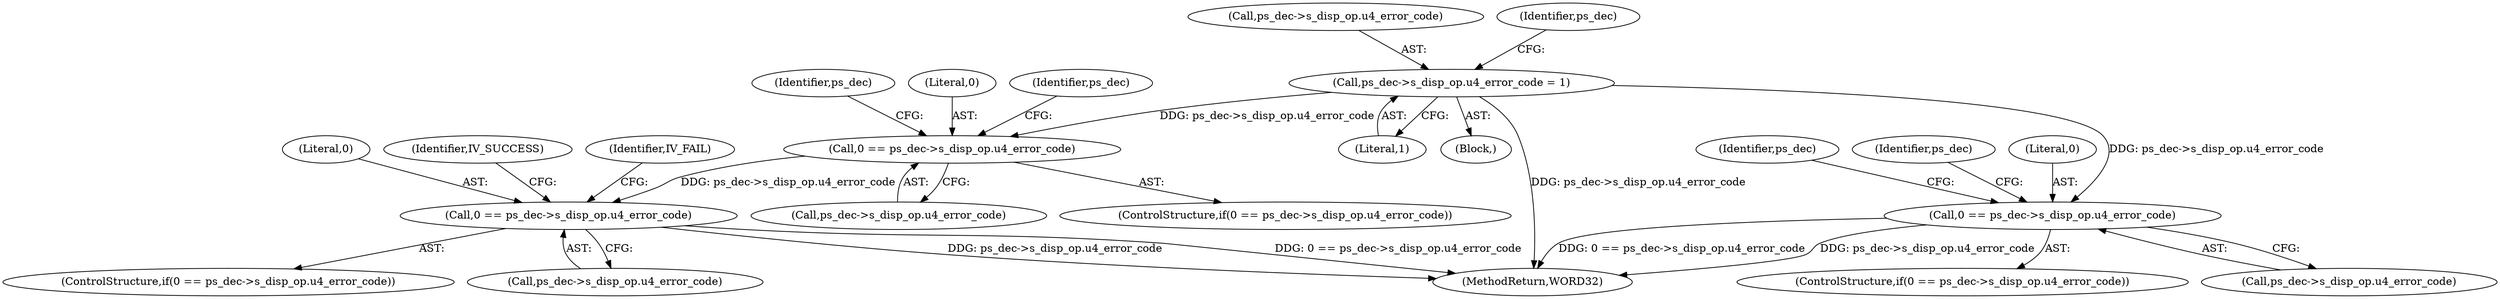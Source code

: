 digraph "0_Android_326fe991a4b7971e8aeaf4ac775491dd8abd85bb@pointer" {
"1000342" [label="(Call,ps_dec->s_disp_op.u4_error_code = 1)"];
"1000723" [label="(Call,0 == ps_dec->s_disp_op.u4_error_code)"];
"1000876" [label="(Call,0 == ps_dec->s_disp_op.u4_error_code)"];
"1002009" [label="(Call,0 == ps_dec->s_disp_op.u4_error_code)"];
"1002028" [label="(Identifier,ps_dec)"];
"1002019" [label="(Identifier,ps_dec)"];
"1000723" [label="(Call,0 == ps_dec->s_disp_op.u4_error_code)"];
"1000722" [label="(ControlStructure,if(0 == ps_dec->s_disp_op.u4_error_code))"];
"1000733" [label="(Identifier,ps_dec)"];
"1000348" [label="(Literal,1)"];
"1002009" [label="(Call,0 == ps_dec->s_disp_op.u4_error_code)"];
"1000342" [label="(Call,ps_dec->s_disp_op.u4_error_code = 1)"];
"1002008" [label="(ControlStructure,if(0 == ps_dec->s_disp_op.u4_error_code))"];
"1000875" [label="(ControlStructure,if(0 == ps_dec->s_disp_op.u4_error_code))"];
"1002147" [label="(MethodReturn,WORD32)"];
"1000343" [label="(Call,ps_dec->s_disp_op.u4_error_code)"];
"1000725" [label="(Call,ps_dec->s_disp_op.u4_error_code)"];
"1000878" [label="(Call,ps_dec->s_disp_op.u4_error_code)"];
"1000770" [label="(Identifier,ps_dec)"];
"1000877" [label="(Literal,0)"];
"1000885" [label="(Identifier,IV_SUCCESS)"];
"1000351" [label="(Identifier,ps_dec)"];
"1002011" [label="(Call,ps_dec->s_disp_op.u4_error_code)"];
"1000724" [label="(Literal,0)"];
"1000151" [label="(Block,)"];
"1002010" [label="(Literal,0)"];
"1000876" [label="(Call,0 == ps_dec->s_disp_op.u4_error_code)"];
"1000888" [label="(Identifier,IV_FAIL)"];
"1000342" -> "1000151"  [label="AST: "];
"1000342" -> "1000348"  [label="CFG: "];
"1000343" -> "1000342"  [label="AST: "];
"1000348" -> "1000342"  [label="AST: "];
"1000351" -> "1000342"  [label="CFG: "];
"1000342" -> "1002147"  [label="DDG: ps_dec->s_disp_op.u4_error_code"];
"1000342" -> "1000723"  [label="DDG: ps_dec->s_disp_op.u4_error_code"];
"1000342" -> "1002009"  [label="DDG: ps_dec->s_disp_op.u4_error_code"];
"1000723" -> "1000722"  [label="AST: "];
"1000723" -> "1000725"  [label="CFG: "];
"1000724" -> "1000723"  [label="AST: "];
"1000725" -> "1000723"  [label="AST: "];
"1000733" -> "1000723"  [label="CFG: "];
"1000770" -> "1000723"  [label="CFG: "];
"1000723" -> "1000876"  [label="DDG: ps_dec->s_disp_op.u4_error_code"];
"1000876" -> "1000875"  [label="AST: "];
"1000876" -> "1000878"  [label="CFG: "];
"1000877" -> "1000876"  [label="AST: "];
"1000878" -> "1000876"  [label="AST: "];
"1000885" -> "1000876"  [label="CFG: "];
"1000888" -> "1000876"  [label="CFG: "];
"1000876" -> "1002147"  [label="DDG: ps_dec->s_disp_op.u4_error_code"];
"1000876" -> "1002147"  [label="DDG: 0 == ps_dec->s_disp_op.u4_error_code"];
"1002009" -> "1002008"  [label="AST: "];
"1002009" -> "1002011"  [label="CFG: "];
"1002010" -> "1002009"  [label="AST: "];
"1002011" -> "1002009"  [label="AST: "];
"1002019" -> "1002009"  [label="CFG: "];
"1002028" -> "1002009"  [label="CFG: "];
"1002009" -> "1002147"  [label="DDG: 0 == ps_dec->s_disp_op.u4_error_code"];
"1002009" -> "1002147"  [label="DDG: ps_dec->s_disp_op.u4_error_code"];
}
